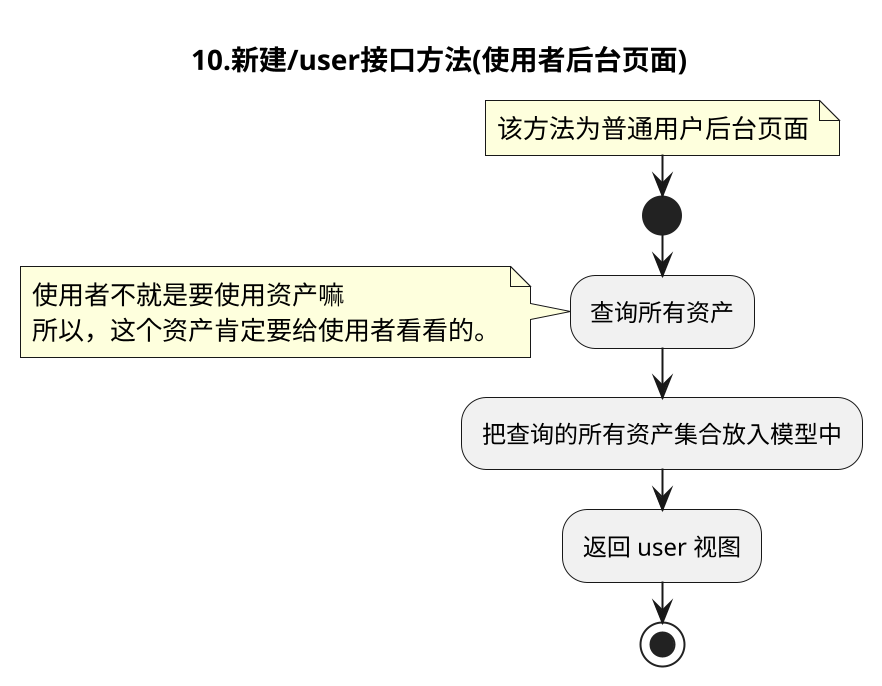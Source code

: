 @startuml
scale 2
title 10.新建/user接口方法(使用者后台页面)
note left: 该方法为普通用户后台页面

start
:查询所有资产;
note left
    使用者不就是要使用资产嘛
    所以，这个资产肯定要给使用者看看的。
end note
:把查询的所有资产集合放入模型中;
:返回 user 视图;
stop
@enduml